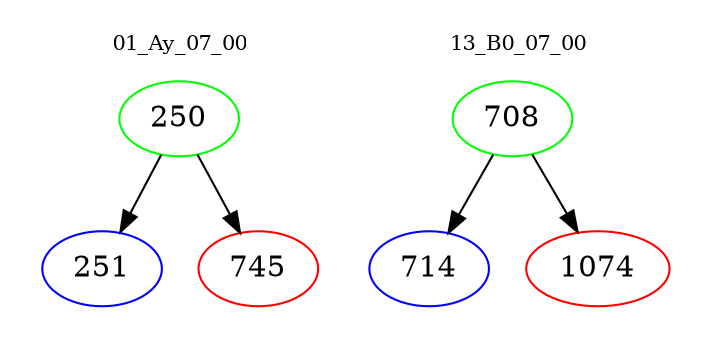 digraph{
subgraph cluster_0 {
color = white
label = "01_Ay_07_00";
fontsize=10;
T0_250 [label="250", color="green"]
T0_250 -> T0_251 [color="black"]
T0_251 [label="251", color="blue"]
T0_250 -> T0_745 [color="black"]
T0_745 [label="745", color="red"]
}
subgraph cluster_1 {
color = white
label = "13_B0_07_00";
fontsize=10;
T1_708 [label="708", color="green"]
T1_708 -> T1_714 [color="black"]
T1_714 [label="714", color="blue"]
T1_708 -> T1_1074 [color="black"]
T1_1074 [label="1074", color="red"]
}
}
